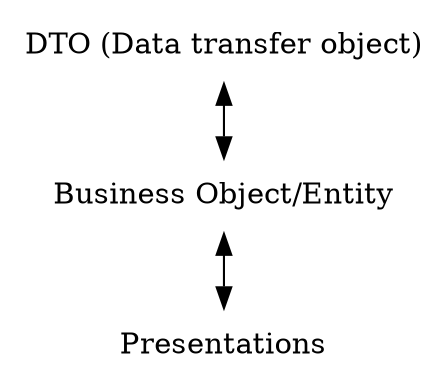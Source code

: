 digraph OneLayerOneObject {
	node[shape=plaintext];
	dto[label="DTO (Data transfer object)"];
	business[label="Business Object/Entity"];
	presentation[label="Presentations"];
	dto->business[dir=both];
	business->presentation[dir=both];
}